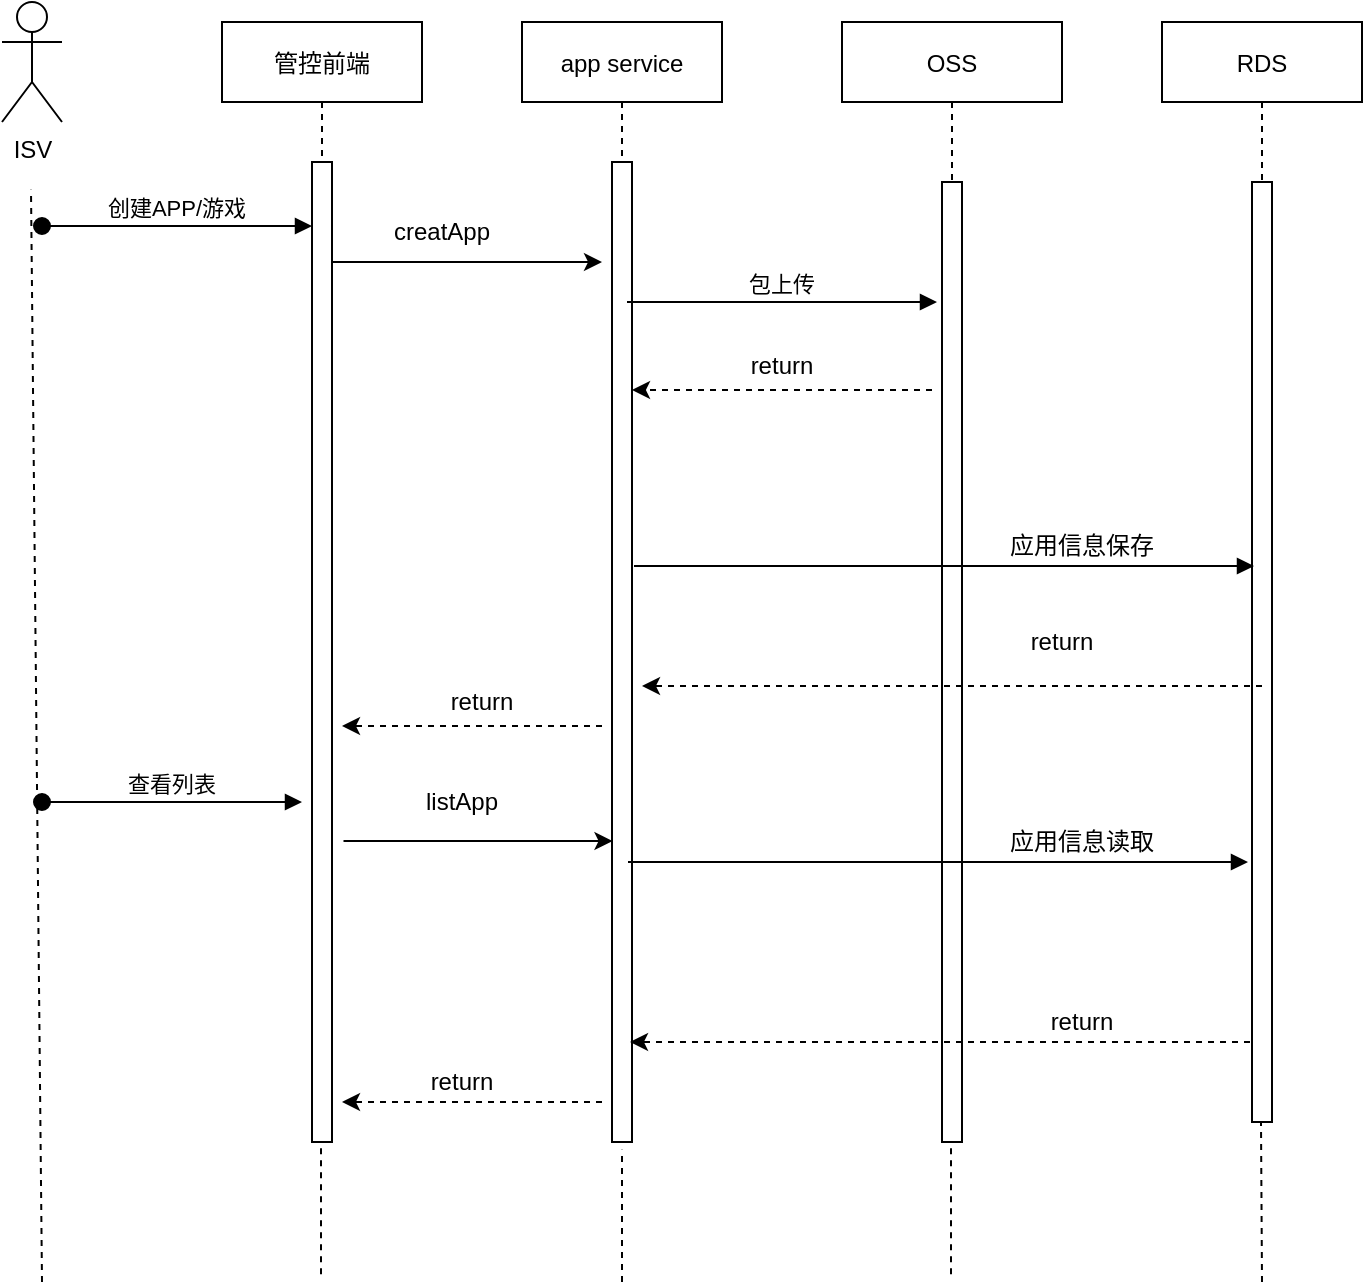 <mxfile version="14.8.0" type="github">
  <diagram id="kgpKYQtTHZ0yAKxKKP6v" name="Page-1">
    <mxGraphModel dx="2148" dy="754" grid="1" gridSize="10" guides="1" tooltips="1" connect="1" arrows="1" fold="1" page="1" pageScale="1" pageWidth="850" pageHeight="1100" math="0" shadow="0">
      <root>
        <mxCell id="0" />
        <mxCell id="1" parent="0" />
        <mxCell id="3nuBFxr9cyL0pnOWT2aG-1" value="app service" style="shape=umlLifeline;perimeter=lifelinePerimeter;container=1;collapsible=0;recursiveResize=0;rounded=0;shadow=0;strokeWidth=1;" parent="1" vertex="1">
          <mxGeometry x="230" y="90" width="100" height="560" as="geometry" />
        </mxCell>
        <mxCell id="3nuBFxr9cyL0pnOWT2aG-2" value="" style="points=[];perimeter=orthogonalPerimeter;rounded=0;shadow=0;strokeWidth=1;" parent="3nuBFxr9cyL0pnOWT2aG-1" vertex="1">
          <mxGeometry x="45" y="70" width="10" height="490" as="geometry" />
        </mxCell>
        <mxCell id="3nuBFxr9cyL0pnOWT2aG-5" value="OSS" style="shape=umlLifeline;perimeter=lifelinePerimeter;container=1;collapsible=0;recursiveResize=0;rounded=0;shadow=0;strokeWidth=1;" parent="1" vertex="1">
          <mxGeometry x="390" y="90" width="110" height="560" as="geometry" />
        </mxCell>
        <mxCell id="3nuBFxr9cyL0pnOWT2aG-6" value="" style="points=[];perimeter=orthogonalPerimeter;rounded=0;shadow=0;strokeWidth=1;" parent="3nuBFxr9cyL0pnOWT2aG-5" vertex="1">
          <mxGeometry x="50" y="80" width="10" height="480" as="geometry" />
        </mxCell>
        <mxCell id="3nuBFxr9cyL0pnOWT2aG-8" value="包上传" style="verticalAlign=bottom;endArrow=block;entryX=0;entryY=0;shadow=0;strokeWidth=1;" parent="1" edge="1">
          <mxGeometry relative="1" as="geometry">
            <mxPoint x="282.5" y="230.0" as="sourcePoint" />
            <mxPoint x="437.5" y="230.0" as="targetPoint" />
          </mxGeometry>
        </mxCell>
        <mxCell id="HlNSfvIwUZxLPlMCXp0n-1" value="ISV" style="shape=umlActor;verticalLabelPosition=bottom;verticalAlign=top;html=1;outlineConnect=0;" parent="1" vertex="1">
          <mxGeometry x="-30" y="80" width="30" height="60" as="geometry" />
        </mxCell>
        <mxCell id="HlNSfvIwUZxLPlMCXp0n-5" value="RDS" style="shape=umlLifeline;perimeter=lifelinePerimeter;container=1;collapsible=0;recursiveResize=0;rounded=0;shadow=0;strokeWidth=1;" parent="1" vertex="1">
          <mxGeometry x="550" y="90" width="100" height="550" as="geometry" />
        </mxCell>
        <mxCell id="HlNSfvIwUZxLPlMCXp0n-6" value="" style="points=[];perimeter=orthogonalPerimeter;rounded=0;shadow=0;strokeWidth=1;" parent="HlNSfvIwUZxLPlMCXp0n-5" vertex="1">
          <mxGeometry x="45" y="80" width="10" height="470" as="geometry" />
        </mxCell>
        <mxCell id="HlNSfvIwUZxLPlMCXp0n-7" value="" style="verticalAlign=bottom;endArrow=block;shadow=0;strokeWidth=1;" parent="1" edge="1">
          <mxGeometry x="0.552" y="23" relative="1" as="geometry">
            <mxPoint x="286" y="362.0" as="sourcePoint" />
            <mxPoint x="596" y="362" as="targetPoint" />
            <mxPoint as="offset" />
          </mxGeometry>
        </mxCell>
        <mxCell id="HlNSfvIwUZxLPlMCXp0n-10" value="应用信息保存" style="text;html=1;strokeColor=none;fillColor=none;align=center;verticalAlign=middle;whiteSpace=wrap;rounded=0;" parent="1" vertex="1">
          <mxGeometry x="460" y="342" width="100" height="20" as="geometry" />
        </mxCell>
        <mxCell id="HlNSfvIwUZxLPlMCXp0n-12" value="" style="endArrow=classic;html=1;dashed=1;" parent="1" edge="1">
          <mxGeometry width="50" height="50" relative="1" as="geometry">
            <mxPoint x="435" y="274" as="sourcePoint" />
            <mxPoint x="285" y="274" as="targetPoint" />
          </mxGeometry>
        </mxCell>
        <mxCell id="HlNSfvIwUZxLPlMCXp0n-14" value="return" style="text;html=1;strokeColor=none;fillColor=none;align=center;verticalAlign=middle;whiteSpace=wrap;rounded=0;" parent="1" vertex="1">
          <mxGeometry x="310" y="252" width="100" height="20" as="geometry" />
        </mxCell>
        <mxCell id="HlNSfvIwUZxLPlMCXp0n-16" value="" style="endArrow=classic;html=1;dashed=1;" parent="1" edge="1">
          <mxGeometry width="50" height="50" relative="1" as="geometry">
            <mxPoint x="600" y="422" as="sourcePoint" />
            <mxPoint x="290" y="422" as="targetPoint" />
          </mxGeometry>
        </mxCell>
        <mxCell id="HlNSfvIwUZxLPlMCXp0n-17" value="return" style="text;html=1;strokeColor=none;fillColor=none;align=center;verticalAlign=middle;whiteSpace=wrap;rounded=0;" parent="1" vertex="1">
          <mxGeometry x="450" y="390" width="100" height="20" as="geometry" />
        </mxCell>
        <mxCell id="HlNSfvIwUZxLPlMCXp0n-22" value="" style="verticalAlign=bottom;endArrow=block;shadow=0;strokeWidth=1;" parent="1" edge="1">
          <mxGeometry x="0.552" y="23" relative="1" as="geometry">
            <mxPoint x="283" y="510" as="sourcePoint" />
            <mxPoint x="593" y="510" as="targetPoint" />
            <mxPoint as="offset" />
          </mxGeometry>
        </mxCell>
        <mxCell id="HlNSfvIwUZxLPlMCXp0n-23" value="" style="endArrow=classic;html=1;dashed=1;" parent="1" edge="1">
          <mxGeometry width="50" height="50" relative="1" as="geometry">
            <mxPoint x="594" y="600" as="sourcePoint" />
            <mxPoint x="284" y="600" as="targetPoint" />
          </mxGeometry>
        </mxCell>
        <mxCell id="HlNSfvIwUZxLPlMCXp0n-24" value="应用信息读取" style="text;html=1;strokeColor=none;fillColor=none;align=center;verticalAlign=middle;whiteSpace=wrap;rounded=0;" parent="1" vertex="1">
          <mxGeometry x="460" y="490" width="100" height="20" as="geometry" />
        </mxCell>
        <mxCell id="HlNSfvIwUZxLPlMCXp0n-25" value="return" style="text;html=1;strokeColor=none;fillColor=none;align=center;verticalAlign=middle;whiteSpace=wrap;rounded=0;" parent="1" vertex="1">
          <mxGeometry x="460" y="580" width="100" height="20" as="geometry" />
        </mxCell>
        <mxCell id="HlNSfvIwUZxLPlMCXp0n-26" value="" style="endArrow=none;dashed=1;html=1;entryX=0.5;entryY=1.008;entryDx=0;entryDy=0;entryPerimeter=0;" parent="1" target="3nuBFxr9cyL0pnOWT2aG-2" edge="1">
          <mxGeometry width="50" height="50" relative="1" as="geometry">
            <mxPoint x="280" y="720" as="sourcePoint" />
            <mxPoint x="200" y="630" as="targetPoint" />
          </mxGeometry>
        </mxCell>
        <mxCell id="HlNSfvIwUZxLPlMCXp0n-27" value="" style="endArrow=none;dashed=1;html=1;entryX=0.5;entryY=1.008;entryDx=0;entryDy=0;entryPerimeter=0;" parent="1" edge="1">
          <mxGeometry width="50" height="50" relative="1" as="geometry">
            <mxPoint x="444.5" y="716.08" as="sourcePoint" />
            <mxPoint x="444.5" y="650.0" as="targetPoint" />
          </mxGeometry>
        </mxCell>
        <mxCell id="HlNSfvIwUZxLPlMCXp0n-28" value="" style="endArrow=none;dashed=1;html=1;entryX=0.5;entryY=1.008;entryDx=0;entryDy=0;entryPerimeter=0;" parent="1" edge="1">
          <mxGeometry width="50" height="50" relative="1" as="geometry">
            <mxPoint x="600" y="720" as="sourcePoint" />
            <mxPoint x="599.5" y="640.0" as="targetPoint" />
          </mxGeometry>
        </mxCell>
        <mxCell id="HlNSfvIwUZxLPlMCXp0n-29" value="" style="endArrow=none;dashed=1;html=1;entryX=0.5;entryY=1.008;entryDx=0;entryDy=0;entryPerimeter=0;" parent="1" edge="1">
          <mxGeometry width="50" height="50" relative="1" as="geometry">
            <mxPoint x="-10" y="720" as="sourcePoint" />
            <mxPoint x="-15.5" y="173.92" as="targetPoint" />
          </mxGeometry>
        </mxCell>
        <mxCell id="YxYlLMnghO0LUvPfVMuX-1" value="管控前端" style="shape=umlLifeline;perimeter=lifelinePerimeter;container=1;collapsible=0;recursiveResize=0;rounded=0;shadow=0;strokeWidth=1;" vertex="1" parent="1">
          <mxGeometry x="80" y="90" width="100" height="560" as="geometry" />
        </mxCell>
        <mxCell id="YxYlLMnghO0LUvPfVMuX-2" value="" style="points=[];perimeter=orthogonalPerimeter;rounded=0;shadow=0;strokeWidth=1;" vertex="1" parent="YxYlLMnghO0LUvPfVMuX-1">
          <mxGeometry x="45" y="70" width="10" height="490" as="geometry" />
        </mxCell>
        <mxCell id="YxYlLMnghO0LUvPfVMuX-3" value="创建APP/游戏" style="verticalAlign=bottom;startArrow=oval;endArrow=block;startSize=8;shadow=0;strokeWidth=1;" edge="1" parent="YxYlLMnghO0LUvPfVMuX-1">
          <mxGeometry relative="1" as="geometry">
            <mxPoint x="-90" y="102" as="sourcePoint" />
            <mxPoint x="45" y="102" as="targetPoint" />
          </mxGeometry>
        </mxCell>
        <mxCell id="YxYlLMnghO0LUvPfVMuX-13" value="" style="endArrow=classic;html=1;" edge="1" parent="YxYlLMnghO0LUvPfVMuX-1">
          <mxGeometry width="50" height="50" relative="1" as="geometry">
            <mxPoint x="55.5" y="120" as="sourcePoint" />
            <mxPoint x="190" y="120" as="targetPoint" />
          </mxGeometry>
        </mxCell>
        <mxCell id="YxYlLMnghO0LUvPfVMuX-4" value="查看列表" style="verticalAlign=bottom;startArrow=oval;endArrow=block;startSize=8;shadow=0;strokeWidth=1;" edge="1" parent="1">
          <mxGeometry relative="1" as="geometry">
            <mxPoint x="-10" y="480" as="sourcePoint" />
            <mxPoint x="120" y="480" as="targetPoint" />
            <Array as="points">
              <mxPoint x="50" y="480" />
            </Array>
          </mxGeometry>
        </mxCell>
        <mxCell id="YxYlLMnghO0LUvPfVMuX-5" value="" style="endArrow=classic;html=1;dashed=1;" edge="1" parent="1">
          <mxGeometry width="50" height="50" relative="1" as="geometry">
            <mxPoint x="270" y="442" as="sourcePoint" />
            <mxPoint x="140" y="442" as="targetPoint" />
          </mxGeometry>
        </mxCell>
        <mxCell id="YxYlLMnghO0LUvPfVMuX-8" value="return" style="text;html=1;strokeColor=none;fillColor=none;align=center;verticalAlign=middle;whiteSpace=wrap;rounded=0;" vertex="1" parent="1">
          <mxGeometry x="160" y="420" width="100" height="20" as="geometry" />
        </mxCell>
        <mxCell id="YxYlLMnghO0LUvPfVMuX-9" value="" style="endArrow=classic;html=1;dashed=1;" edge="1" parent="1">
          <mxGeometry width="50" height="50" relative="1" as="geometry">
            <mxPoint x="270" y="630" as="sourcePoint" />
            <mxPoint x="140" y="630" as="targetPoint" />
          </mxGeometry>
        </mxCell>
        <mxCell id="YxYlLMnghO0LUvPfVMuX-10" value="return" style="text;html=1;strokeColor=none;fillColor=none;align=center;verticalAlign=middle;whiteSpace=wrap;rounded=0;" vertex="1" parent="1">
          <mxGeometry x="150" y="610" width="100" height="20" as="geometry" />
        </mxCell>
        <mxCell id="YxYlLMnghO0LUvPfVMuX-12" value="" style="endArrow=none;dashed=1;html=1;entryX=0.5;entryY=1.008;entryDx=0;entryDy=0;entryPerimeter=0;" edge="1" parent="1">
          <mxGeometry width="50" height="50" relative="1" as="geometry">
            <mxPoint x="129.5" y="716.08" as="sourcePoint" />
            <mxPoint x="129.5" y="650.0" as="targetPoint" />
          </mxGeometry>
        </mxCell>
        <mxCell id="YxYlLMnghO0LUvPfVMuX-14" value="creatApp" style="text;html=1;strokeColor=none;fillColor=none;align=center;verticalAlign=middle;whiteSpace=wrap;rounded=0;" vertex="1" parent="1">
          <mxGeometry x="140" y="185" width="100" height="20" as="geometry" />
        </mxCell>
        <mxCell id="YxYlLMnghO0LUvPfVMuX-15" value="" style="endArrow=classic;html=1;" edge="1" parent="1">
          <mxGeometry width="50" height="50" relative="1" as="geometry">
            <mxPoint x="140.75" y="499.5" as="sourcePoint" />
            <mxPoint x="275.25" y="499.5" as="targetPoint" />
          </mxGeometry>
        </mxCell>
        <mxCell id="YxYlLMnghO0LUvPfVMuX-16" value="listApp" style="text;html=1;strokeColor=none;fillColor=none;align=center;verticalAlign=middle;whiteSpace=wrap;rounded=0;" vertex="1" parent="1">
          <mxGeometry x="150" y="470" width="100" height="20" as="geometry" />
        </mxCell>
      </root>
    </mxGraphModel>
  </diagram>
</mxfile>
